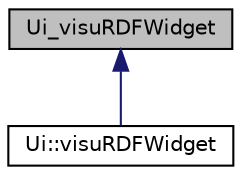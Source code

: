 digraph "Ui_visuRDFWidget"
{
  edge [fontname="Helvetica",fontsize="10",labelfontname="Helvetica",labelfontsize="10"];
  node [fontname="Helvetica",fontsize="10",shape=record];
  Node1 [label="Ui_visuRDFWidget",height=0.2,width=0.4,color="black", fillcolor="grey75", style="filled", fontcolor="black"];
  Node1 -> Node2 [dir="back",color="midnightblue",fontsize="10",style="solid",fontname="Helvetica"];
  Node2 [label="Ui::visuRDFWidget",height=0.2,width=0.4,color="black", fillcolor="white", style="filled",URL="$class_ui_1_1visu_r_d_f_widget.html"];
}
